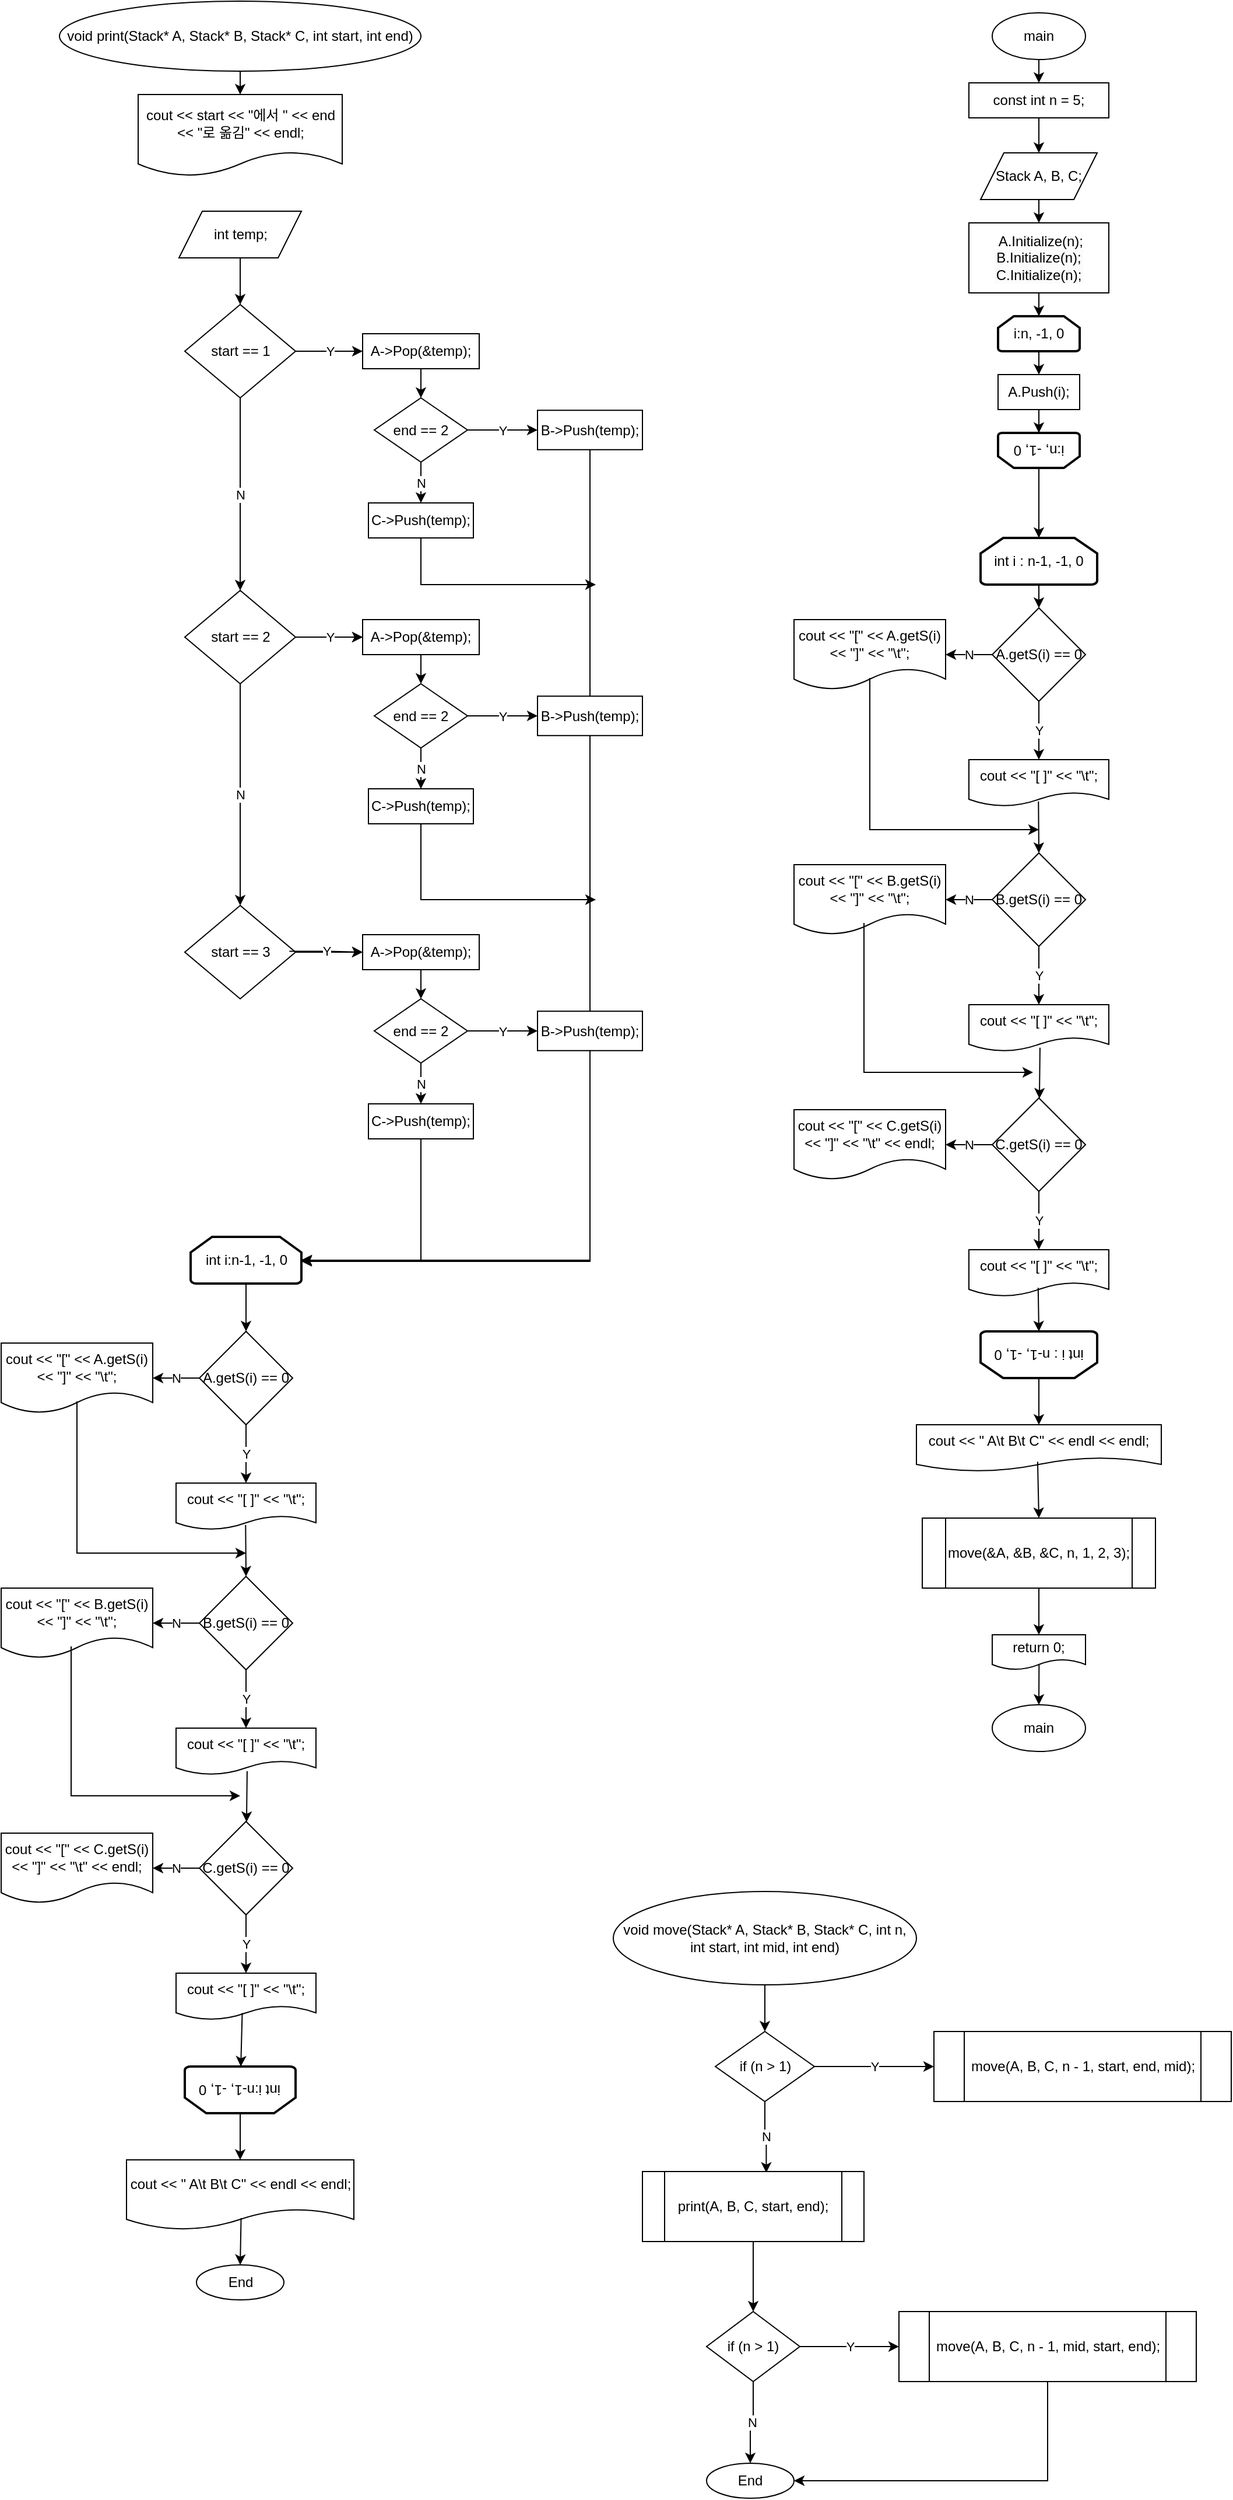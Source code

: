 <mxfile version="21.5.0" type="github">
  <diagram name="페이지-1" id="nCzWSymB5eBvvzLEW38y">
    <mxGraphModel dx="2920" dy="1105" grid="1" gridSize="10" guides="1" tooltips="1" connect="1" arrows="1" fold="1" page="1" pageScale="1" pageWidth="827" pageHeight="1169" math="0" shadow="0">
      <root>
        <mxCell id="0" />
        <mxCell id="1" parent="0" />
        <mxCell id="0nMmA5kHhNa1S86K-glO-36" style="edgeStyle=orthogonalEdgeStyle;rounded=0;orthogonalLoop=1;jettySize=auto;html=1;exitX=0.5;exitY=1;exitDx=0;exitDy=0;entryX=0.5;entryY=0;entryDx=0;entryDy=0;" edge="1" parent="1" source="0nMmA5kHhNa1S86K-glO-1" target="0nMmA5kHhNa1S86K-glO-3">
          <mxGeometry relative="1" as="geometry" />
        </mxCell>
        <mxCell id="0nMmA5kHhNa1S86K-glO-1" value="main" style="ellipse;whiteSpace=wrap;html=1;" vertex="1" parent="1">
          <mxGeometry x="160" y="120" width="80" height="40" as="geometry" />
        </mxCell>
        <mxCell id="0nMmA5kHhNa1S86K-glO-38" style="edgeStyle=orthogonalEdgeStyle;rounded=0;orthogonalLoop=1;jettySize=auto;html=1;exitX=0.5;exitY=1;exitDx=0;exitDy=0;entryX=0.5;entryY=0;entryDx=0;entryDy=0;" edge="1" parent="1" source="0nMmA5kHhNa1S86K-glO-2" target="0nMmA5kHhNa1S86K-glO-7">
          <mxGeometry relative="1" as="geometry" />
        </mxCell>
        <mxCell id="0nMmA5kHhNa1S86K-glO-2" value="Stack A, B, C;" style="shape=parallelogram;perimeter=parallelogramPerimeter;whiteSpace=wrap;html=1;fixedSize=1;" vertex="1" parent="1">
          <mxGeometry x="150" y="240" width="100" height="40" as="geometry" />
        </mxCell>
        <mxCell id="0nMmA5kHhNa1S86K-glO-37" style="edgeStyle=orthogonalEdgeStyle;rounded=0;orthogonalLoop=1;jettySize=auto;html=1;exitX=0.5;exitY=1;exitDx=0;exitDy=0;entryX=0.5;entryY=0;entryDx=0;entryDy=0;" edge="1" parent="1" source="0nMmA5kHhNa1S86K-glO-3" target="0nMmA5kHhNa1S86K-glO-2">
          <mxGeometry relative="1" as="geometry" />
        </mxCell>
        <mxCell id="0nMmA5kHhNa1S86K-glO-3" value="const int n = 5;" style="rounded=0;whiteSpace=wrap;html=1;" vertex="1" parent="1">
          <mxGeometry x="140" y="180" width="120" height="30" as="geometry" />
        </mxCell>
        <mxCell id="0nMmA5kHhNa1S86K-glO-40" style="edgeStyle=orthogonalEdgeStyle;rounded=0;orthogonalLoop=1;jettySize=auto;html=1;exitX=0.5;exitY=1;exitDx=0;exitDy=0;exitPerimeter=0;entryX=0.5;entryY=0;entryDx=0;entryDy=0;" edge="1" parent="1" source="0nMmA5kHhNa1S86K-glO-4" target="0nMmA5kHhNa1S86K-glO-6">
          <mxGeometry relative="1" as="geometry" />
        </mxCell>
        <mxCell id="0nMmA5kHhNa1S86K-glO-4" value="i:n, -1, 0" style="strokeWidth=2;html=1;shape=mxgraph.flowchart.loop_limit;whiteSpace=wrap;" vertex="1" parent="1">
          <mxGeometry x="165" y="380" width="70" height="30" as="geometry" />
        </mxCell>
        <mxCell id="0nMmA5kHhNa1S86K-glO-42" style="edgeStyle=orthogonalEdgeStyle;rounded=0;orthogonalLoop=1;jettySize=auto;html=1;exitX=0.5;exitY=0;exitDx=0;exitDy=0;exitPerimeter=0;entryX=0.5;entryY=0;entryDx=0;entryDy=0;entryPerimeter=0;" edge="1" parent="1" source="0nMmA5kHhNa1S86K-glO-5" target="0nMmA5kHhNa1S86K-glO-8">
          <mxGeometry relative="1" as="geometry" />
        </mxCell>
        <mxCell id="0nMmA5kHhNa1S86K-glO-5" value="i:n, -1, 0" style="strokeWidth=2;html=1;shape=mxgraph.flowchart.loop_limit;whiteSpace=wrap;rotation=-180;" vertex="1" parent="1">
          <mxGeometry x="165" y="480" width="70" height="30" as="geometry" />
        </mxCell>
        <mxCell id="0nMmA5kHhNa1S86K-glO-41" style="edgeStyle=orthogonalEdgeStyle;rounded=0;orthogonalLoop=1;jettySize=auto;html=1;exitX=0.5;exitY=1;exitDx=0;exitDy=0;entryX=0.5;entryY=1;entryDx=0;entryDy=0;entryPerimeter=0;" edge="1" parent="1" source="0nMmA5kHhNa1S86K-glO-6" target="0nMmA5kHhNa1S86K-glO-5">
          <mxGeometry relative="1" as="geometry" />
        </mxCell>
        <mxCell id="0nMmA5kHhNa1S86K-glO-6" value="A.Push(i);" style="rounded=0;whiteSpace=wrap;html=1;" vertex="1" parent="1">
          <mxGeometry x="165" y="430" width="70" height="30" as="geometry" />
        </mxCell>
        <mxCell id="0nMmA5kHhNa1S86K-glO-39" style="edgeStyle=orthogonalEdgeStyle;rounded=0;orthogonalLoop=1;jettySize=auto;html=1;exitX=0.5;exitY=1;exitDx=0;exitDy=0;entryX=0.5;entryY=0;entryDx=0;entryDy=0;entryPerimeter=0;" edge="1" parent="1" source="0nMmA5kHhNa1S86K-glO-7" target="0nMmA5kHhNa1S86K-glO-4">
          <mxGeometry relative="1" as="geometry" />
        </mxCell>
        <mxCell id="0nMmA5kHhNa1S86K-glO-7" value="&amp;nbsp;A.Initialize(n);&lt;br&gt;&lt;div style=&quot;border-color: var(--border-color); color: rgb(0, 0, 0); font-family: Helvetica; font-size: 12px; font-style: normal; font-variant-ligatures: normal; font-variant-caps: normal; font-weight: 400; letter-spacing: normal; orphans: 2; text-align: center; text-indent: 0px; text-transform: none; widows: 2; word-spacing: 0px; -webkit-text-stroke-width: 0px; background-color: rgb(251, 251, 251); text-decoration-thickness: initial; text-decoration-style: initial; text-decoration-color: initial;&quot;&gt;B.Initialize(n);&lt;/div&gt;&lt;div style=&quot;border-color: var(--border-color); color: rgb(0, 0, 0); font-family: Helvetica; font-size: 12px; font-style: normal; font-variant-ligatures: normal; font-variant-caps: normal; font-weight: 400; letter-spacing: normal; orphans: 2; text-align: center; text-indent: 0px; text-transform: none; widows: 2; word-spacing: 0px; -webkit-text-stroke-width: 0px; background-color: rgb(251, 251, 251); text-decoration-thickness: initial; text-decoration-style: initial; text-decoration-color: initial;&quot;&gt;C.Initialize(n);&lt;/div&gt;" style="rounded=0;whiteSpace=wrap;html=1;" vertex="1" parent="1">
          <mxGeometry x="140" y="300" width="120" height="60" as="geometry" />
        </mxCell>
        <mxCell id="0nMmA5kHhNa1S86K-glO-43" style="edgeStyle=orthogonalEdgeStyle;rounded=0;orthogonalLoop=1;jettySize=auto;html=1;exitX=0.5;exitY=1;exitDx=0;exitDy=0;exitPerimeter=0;entryX=0.5;entryY=0;entryDx=0;entryDy=0;" edge="1" parent="1" source="0nMmA5kHhNa1S86K-glO-8" target="0nMmA5kHhNa1S86K-glO-11">
          <mxGeometry relative="1" as="geometry" />
        </mxCell>
        <mxCell id="0nMmA5kHhNa1S86K-glO-8" value="int i : n-1, -1, 0" style="strokeWidth=2;html=1;shape=mxgraph.flowchart.loop_limit;whiteSpace=wrap;" vertex="1" parent="1">
          <mxGeometry x="150" y="570" width="100" height="40" as="geometry" />
        </mxCell>
        <mxCell id="0nMmA5kHhNa1S86K-glO-44" style="edgeStyle=orthogonalEdgeStyle;rounded=0;orthogonalLoop=1;jettySize=auto;html=1;exitX=0.5;exitY=0;exitDx=0;exitDy=0;exitPerimeter=0;entryX=0.5;entryY=0;entryDx=0;entryDy=0;" edge="1" parent="1" source="0nMmA5kHhNa1S86K-glO-9" target="0nMmA5kHhNa1S86K-glO-33">
          <mxGeometry relative="1" as="geometry" />
        </mxCell>
        <mxCell id="0nMmA5kHhNa1S86K-glO-9" value="int i : n-1, -1, 0" style="strokeWidth=2;html=1;shape=mxgraph.flowchart.loop_limit;whiteSpace=wrap;rotation=-180;" vertex="1" parent="1">
          <mxGeometry x="150" y="1250" width="100" height="40" as="geometry" />
        </mxCell>
        <mxCell id="0nMmA5kHhNa1S86K-glO-15" value="N" style="edgeStyle=orthogonalEdgeStyle;rounded=0;orthogonalLoop=1;jettySize=auto;html=1;exitX=0;exitY=0.5;exitDx=0;exitDy=0;entryX=1;entryY=0.5;entryDx=0;entryDy=0;" edge="1" parent="1" source="0nMmA5kHhNa1S86K-glO-11" target="0nMmA5kHhNa1S86K-glO-14">
          <mxGeometry relative="1" as="geometry" />
        </mxCell>
        <mxCell id="0nMmA5kHhNa1S86K-glO-16" value="Y" style="edgeStyle=orthogonalEdgeStyle;rounded=0;orthogonalLoop=1;jettySize=auto;html=1;exitX=0.5;exitY=1;exitDx=0;exitDy=0;entryX=0.5;entryY=0;entryDx=0;entryDy=0;" edge="1" parent="1" source="0nMmA5kHhNa1S86K-glO-11" target="0nMmA5kHhNa1S86K-glO-13">
          <mxGeometry relative="1" as="geometry" />
        </mxCell>
        <mxCell id="0nMmA5kHhNa1S86K-glO-11" value="A.getS(i) == 0" style="rhombus;whiteSpace=wrap;html=1;" vertex="1" parent="1">
          <mxGeometry x="160" y="630" width="80" height="80" as="geometry" />
        </mxCell>
        <mxCell id="0nMmA5kHhNa1S86K-glO-13" value="cout &lt;&lt; &quot;[ ]&quot; &lt;&lt; &quot;\t&quot;;" style="shape=document;whiteSpace=wrap;html=1;boundedLbl=1;" vertex="1" parent="1">
          <mxGeometry x="140" y="760" width="120" height="40" as="geometry" />
        </mxCell>
        <mxCell id="0nMmA5kHhNa1S86K-glO-14" value="cout &lt;&lt; &quot;[&quot; &lt;&lt; A.getS(i) &lt;&lt; &quot;]&quot; &lt;&lt; &quot;\t&quot;;" style="shape=document;whiteSpace=wrap;html=1;boundedLbl=1;" vertex="1" parent="1">
          <mxGeometry x="-10" y="640" width="130" height="60" as="geometry" />
        </mxCell>
        <mxCell id="0nMmA5kHhNa1S86K-glO-17" value="N" style="edgeStyle=orthogonalEdgeStyle;rounded=0;orthogonalLoop=1;jettySize=auto;html=1;exitX=0;exitY=0.5;exitDx=0;exitDy=0;entryX=1;entryY=0.5;entryDx=0;entryDy=0;" edge="1" parent="1" source="0nMmA5kHhNa1S86K-glO-19" target="0nMmA5kHhNa1S86K-glO-21">
          <mxGeometry relative="1" as="geometry" />
        </mxCell>
        <mxCell id="0nMmA5kHhNa1S86K-glO-18" value="Y" style="edgeStyle=orthogonalEdgeStyle;rounded=0;orthogonalLoop=1;jettySize=auto;html=1;exitX=0.5;exitY=1;exitDx=0;exitDy=0;entryX=0.5;entryY=0;entryDx=0;entryDy=0;" edge="1" parent="1" source="0nMmA5kHhNa1S86K-glO-19" target="0nMmA5kHhNa1S86K-glO-20">
          <mxGeometry relative="1" as="geometry" />
        </mxCell>
        <mxCell id="0nMmA5kHhNa1S86K-glO-19" value="B.getS(i) == 0" style="rhombus;whiteSpace=wrap;html=1;" vertex="1" parent="1">
          <mxGeometry x="160" y="840" width="80" height="80" as="geometry" />
        </mxCell>
        <mxCell id="0nMmA5kHhNa1S86K-glO-20" value="cout &lt;&lt; &quot;[ ]&quot; &lt;&lt; &quot;\t&quot;;" style="shape=document;whiteSpace=wrap;html=1;boundedLbl=1;" vertex="1" parent="1">
          <mxGeometry x="140" y="970" width="120" height="40" as="geometry" />
        </mxCell>
        <mxCell id="0nMmA5kHhNa1S86K-glO-21" value="cout &amp;lt;&amp;lt; &quot;[&quot; &amp;lt;&amp;lt; B.getS(i) &amp;lt;&amp;lt; &quot;]&quot; &amp;lt;&amp;lt; &quot;\t&quot;;" style="shape=document;whiteSpace=wrap;html=1;boundedLbl=1;" vertex="1" parent="1">
          <mxGeometry x="-10" y="850" width="130" height="60" as="geometry" />
        </mxCell>
        <mxCell id="0nMmA5kHhNa1S86K-glO-22" value="N" style="edgeStyle=orthogonalEdgeStyle;rounded=0;orthogonalLoop=1;jettySize=auto;html=1;exitX=0;exitY=0.5;exitDx=0;exitDy=0;entryX=1;entryY=0.5;entryDx=0;entryDy=0;" edge="1" parent="1" source="0nMmA5kHhNa1S86K-glO-24" target="0nMmA5kHhNa1S86K-glO-26">
          <mxGeometry relative="1" as="geometry" />
        </mxCell>
        <mxCell id="0nMmA5kHhNa1S86K-glO-23" value="Y" style="edgeStyle=orthogonalEdgeStyle;rounded=0;orthogonalLoop=1;jettySize=auto;html=1;exitX=0.5;exitY=1;exitDx=0;exitDy=0;entryX=0.5;entryY=0;entryDx=0;entryDy=0;" edge="1" parent="1" source="0nMmA5kHhNa1S86K-glO-24" target="0nMmA5kHhNa1S86K-glO-25">
          <mxGeometry relative="1" as="geometry" />
        </mxCell>
        <mxCell id="0nMmA5kHhNa1S86K-glO-24" value="C.getS(i) == 0" style="rhombus;whiteSpace=wrap;html=1;" vertex="1" parent="1">
          <mxGeometry x="160" y="1050" width="80" height="80" as="geometry" />
        </mxCell>
        <mxCell id="0nMmA5kHhNa1S86K-glO-25" value="cout &lt;&lt; &quot;[ ]&quot; &lt;&lt; &quot;\t&quot;;" style="shape=document;whiteSpace=wrap;html=1;boundedLbl=1;" vertex="1" parent="1">
          <mxGeometry x="140" y="1180" width="120" height="40" as="geometry" />
        </mxCell>
        <mxCell id="0nMmA5kHhNa1S86K-glO-26" value="cout &amp;lt;&amp;lt; &quot;[&quot; &amp;lt;&amp;lt; C.getS(i) &amp;lt;&amp;lt; &quot;]&quot; &amp;lt;&amp;lt; &quot;\t&quot; &amp;lt;&amp;lt; endl;" style="shape=document;whiteSpace=wrap;html=1;boundedLbl=1;" vertex="1" parent="1">
          <mxGeometry x="-10" y="1060" width="130" height="60" as="geometry" />
        </mxCell>
        <mxCell id="0nMmA5kHhNa1S86K-glO-27" value="" style="endArrow=classic;html=1;rounded=0;exitX=0.497;exitY=0.896;exitDx=0;exitDy=0;exitPerimeter=0;entryX=0.5;entryY=0;entryDx=0;entryDy=0;" edge="1" parent="1" source="0nMmA5kHhNa1S86K-glO-13" target="0nMmA5kHhNa1S86K-glO-19">
          <mxGeometry width="50" height="50" relative="1" as="geometry">
            <mxPoint x="170" y="950" as="sourcePoint" />
            <mxPoint x="220" y="900" as="targetPoint" />
          </mxGeometry>
        </mxCell>
        <mxCell id="0nMmA5kHhNa1S86K-glO-28" value="" style="endArrow=classic;html=1;rounded=0;" edge="1" parent="1">
          <mxGeometry width="50" height="50" relative="1" as="geometry">
            <mxPoint x="55" y="690" as="sourcePoint" />
            <mxPoint x="200" y="820" as="targetPoint" />
            <Array as="points">
              <mxPoint x="55" y="820" />
            </Array>
          </mxGeometry>
        </mxCell>
        <mxCell id="0nMmA5kHhNa1S86K-glO-29" value="" style="endArrow=classic;html=1;rounded=0;" edge="1" parent="1">
          <mxGeometry width="50" height="50" relative="1" as="geometry">
            <mxPoint x="50" y="900" as="sourcePoint" />
            <mxPoint x="195" y="1028" as="targetPoint" />
            <Array as="points">
              <mxPoint x="50" y="1028" />
            </Array>
          </mxGeometry>
        </mxCell>
        <mxCell id="0nMmA5kHhNa1S86K-glO-31" value="" style="endArrow=classic;html=1;rounded=0;exitX=0.508;exitY=0.922;exitDx=0;exitDy=0;exitPerimeter=0;" edge="1" parent="1" source="0nMmA5kHhNa1S86K-glO-20" target="0nMmA5kHhNa1S86K-glO-24">
          <mxGeometry width="50" height="50" relative="1" as="geometry">
            <mxPoint x="180" y="1050" as="sourcePoint" />
            <mxPoint x="230" y="1000" as="targetPoint" />
          </mxGeometry>
        </mxCell>
        <mxCell id="0nMmA5kHhNa1S86K-glO-32" value="" style="endArrow=classic;html=1;rounded=0;entryX=0.5;entryY=1;entryDx=0;entryDy=0;entryPerimeter=0;exitX=0.495;exitY=0.815;exitDx=0;exitDy=0;exitPerimeter=0;" edge="1" parent="1" source="0nMmA5kHhNa1S86K-glO-25" target="0nMmA5kHhNa1S86K-glO-9">
          <mxGeometry width="50" height="50" relative="1" as="geometry">
            <mxPoint x="180" y="1160" as="sourcePoint" />
            <mxPoint x="230" y="1110" as="targetPoint" />
          </mxGeometry>
        </mxCell>
        <mxCell id="0nMmA5kHhNa1S86K-glO-33" value="cout &lt;&lt; &quot; A\t B\t C&quot; &lt;&lt; endl &lt;&lt; endl;" style="shape=document;whiteSpace=wrap;html=1;boundedLbl=1;" vertex="1" parent="1">
          <mxGeometry x="95" y="1330" width="210" height="40" as="geometry" />
        </mxCell>
        <mxCell id="0nMmA5kHhNa1S86K-glO-47" style="edgeStyle=orthogonalEdgeStyle;rounded=0;orthogonalLoop=1;jettySize=auto;html=1;exitX=0.5;exitY=1;exitDx=0;exitDy=0;entryX=0.5;entryY=0;entryDx=0;entryDy=0;" edge="1" parent="1" source="0nMmA5kHhNa1S86K-glO-34" target="0nMmA5kHhNa1S86K-glO-35">
          <mxGeometry relative="1" as="geometry" />
        </mxCell>
        <mxCell id="0nMmA5kHhNa1S86K-glO-34" value="move(&amp;A, &amp;B, &amp;C, n, 1, 2, 3);" style="shape=process;whiteSpace=wrap;html=1;backgroundOutline=1;" vertex="1" parent="1">
          <mxGeometry x="100" y="1410" width="200" height="60" as="geometry" />
        </mxCell>
        <mxCell id="0nMmA5kHhNa1S86K-glO-35" value="return 0;" style="shape=document;whiteSpace=wrap;html=1;boundedLbl=1;" vertex="1" parent="1">
          <mxGeometry x="160" y="1510" width="80" height="30" as="geometry" />
        </mxCell>
        <mxCell id="0nMmA5kHhNa1S86K-glO-45" value="" style="endArrow=classic;html=1;rounded=0;exitX=0.495;exitY=0.792;exitDx=0;exitDy=0;exitPerimeter=0;entryX=0.5;entryY=0;entryDx=0;entryDy=0;" edge="1" parent="1" source="0nMmA5kHhNa1S86K-glO-33" target="0nMmA5kHhNa1S86K-glO-34">
          <mxGeometry width="50" height="50" relative="1" as="geometry">
            <mxPoint x="180" y="1500" as="sourcePoint" />
            <mxPoint x="230" y="1450" as="targetPoint" />
          </mxGeometry>
        </mxCell>
        <mxCell id="0nMmA5kHhNa1S86K-glO-49" value="main" style="ellipse;whiteSpace=wrap;html=1;" vertex="1" parent="1">
          <mxGeometry x="160" y="1570" width="80" height="40" as="geometry" />
        </mxCell>
        <mxCell id="0nMmA5kHhNa1S86K-glO-50" value="" style="endArrow=classic;html=1;rounded=0;exitX=0.502;exitY=0.868;exitDx=0;exitDy=0;exitPerimeter=0;entryX=0.5;entryY=0;entryDx=0;entryDy=0;" edge="1" parent="1" source="0nMmA5kHhNa1S86K-glO-35" target="0nMmA5kHhNa1S86K-glO-49">
          <mxGeometry width="50" height="50" relative="1" as="geometry">
            <mxPoint x="180" y="1610" as="sourcePoint" />
            <mxPoint x="230" y="1560" as="targetPoint" />
          </mxGeometry>
        </mxCell>
        <mxCell id="0nMmA5kHhNa1S86K-glO-90" style="edgeStyle=orthogonalEdgeStyle;rounded=0;orthogonalLoop=1;jettySize=auto;html=1;exitX=0.5;exitY=1;exitDx=0;exitDy=0;entryX=0.5;entryY=0;entryDx=0;entryDy=0;" edge="1" parent="1" source="0nMmA5kHhNa1S86K-glO-51" target="0nMmA5kHhNa1S86K-glO-52">
          <mxGeometry relative="1" as="geometry" />
        </mxCell>
        <mxCell id="0nMmA5kHhNa1S86K-glO-51" value="void print(Stack* A, Stack* B, Stack* C, int start, int end)" style="ellipse;whiteSpace=wrap;html=1;" vertex="1" parent="1">
          <mxGeometry x="-640" y="110" width="310" height="60" as="geometry" />
        </mxCell>
        <mxCell id="0nMmA5kHhNa1S86K-glO-52" value="cout &lt;&lt; start &lt;&lt; &quot;에서 &quot; &lt;&lt; end &lt;&lt; &quot;로 옮김&quot; &lt;&lt; endl;" style="shape=document;whiteSpace=wrap;html=1;boundedLbl=1;" vertex="1" parent="1">
          <mxGeometry x="-572.5" y="190" width="175" height="70" as="geometry" />
        </mxCell>
        <mxCell id="0nMmA5kHhNa1S86K-glO-89" style="edgeStyle=orthogonalEdgeStyle;rounded=0;orthogonalLoop=1;jettySize=auto;html=1;exitX=0.5;exitY=1;exitDx=0;exitDy=0;entryX=0.5;entryY=0;entryDx=0;entryDy=0;" edge="1" parent="1" source="0nMmA5kHhNa1S86K-glO-53" target="0nMmA5kHhNa1S86K-glO-54">
          <mxGeometry relative="1" as="geometry" />
        </mxCell>
        <mxCell id="0nMmA5kHhNa1S86K-glO-53" value="int temp;" style="shape=parallelogram;perimeter=parallelogramPerimeter;whiteSpace=wrap;html=1;fixedSize=1;" vertex="1" parent="1">
          <mxGeometry x="-537.5" y="290" width="105" height="40" as="geometry" />
        </mxCell>
        <mxCell id="0nMmA5kHhNa1S86K-glO-56" value="Y" style="edgeStyle=orthogonalEdgeStyle;rounded=0;orthogonalLoop=1;jettySize=auto;html=1;exitX=1;exitY=0.5;exitDx=0;exitDy=0;entryX=0;entryY=0.5;entryDx=0;entryDy=0;" edge="1" parent="1" source="0nMmA5kHhNa1S86K-glO-54" target="0nMmA5kHhNa1S86K-glO-63">
          <mxGeometry relative="1" as="geometry">
            <mxPoint x="-390" y="410" as="targetPoint" />
          </mxGeometry>
        </mxCell>
        <mxCell id="0nMmA5kHhNa1S86K-glO-88" value="N" style="edgeStyle=orthogonalEdgeStyle;rounded=0;orthogonalLoop=1;jettySize=auto;html=1;exitX=0.5;exitY=1;exitDx=0;exitDy=0;entryX=0.5;entryY=0;entryDx=0;entryDy=0;" edge="1" parent="1" source="0nMmA5kHhNa1S86K-glO-54" target="0nMmA5kHhNa1S86K-glO-57">
          <mxGeometry relative="1" as="geometry" />
        </mxCell>
        <mxCell id="0nMmA5kHhNa1S86K-glO-54" value="start == 1" style="rhombus;whiteSpace=wrap;html=1;" vertex="1" parent="1">
          <mxGeometry x="-532.5" y="370" width="95" height="80" as="geometry" />
        </mxCell>
        <mxCell id="0nMmA5kHhNa1S86K-glO-61" value="N" style="edgeStyle=orthogonalEdgeStyle;rounded=0;orthogonalLoop=1;jettySize=auto;html=1;exitX=0.5;exitY=1;exitDx=0;exitDy=0;entryX=0.5;entryY=0;entryDx=0;entryDy=0;" edge="1" parent="1" source="0nMmA5kHhNa1S86K-glO-57" target="0nMmA5kHhNa1S86K-glO-59">
          <mxGeometry relative="1" as="geometry" />
        </mxCell>
        <mxCell id="0nMmA5kHhNa1S86K-glO-87" value="" style="edgeStyle=orthogonalEdgeStyle;rounded=0;orthogonalLoop=1;jettySize=auto;html=1;" edge="1" parent="1" source="0nMmA5kHhNa1S86K-glO-57" target="0nMmA5kHhNa1S86K-glO-72">
          <mxGeometry relative="1" as="geometry" />
        </mxCell>
        <mxCell id="0nMmA5kHhNa1S86K-glO-57" value="start == 2" style="rhombus;whiteSpace=wrap;html=1;" vertex="1" parent="1">
          <mxGeometry x="-532.5" y="615" width="95" height="80" as="geometry" />
        </mxCell>
        <mxCell id="0nMmA5kHhNa1S86K-glO-86" value="" style="edgeStyle=orthogonalEdgeStyle;rounded=0;orthogonalLoop=1;jettySize=auto;html=1;" edge="1" parent="1" source="0nMmA5kHhNa1S86K-glO-59" target="0nMmA5kHhNa1S86K-glO-80">
          <mxGeometry relative="1" as="geometry" />
        </mxCell>
        <mxCell id="0nMmA5kHhNa1S86K-glO-59" value="start == 3" style="rhombus;whiteSpace=wrap;html=1;" vertex="1" parent="1">
          <mxGeometry x="-532.5" y="885" width="95" height="80" as="geometry" />
        </mxCell>
        <mxCell id="0nMmA5kHhNa1S86K-glO-67" style="edgeStyle=orthogonalEdgeStyle;rounded=0;orthogonalLoop=1;jettySize=auto;html=1;exitX=0.5;exitY=1;exitDx=0;exitDy=0;entryX=0.5;entryY=0;entryDx=0;entryDy=0;" edge="1" parent="1" source="0nMmA5kHhNa1S86K-glO-63" target="0nMmA5kHhNa1S86K-glO-64">
          <mxGeometry relative="1" as="geometry" />
        </mxCell>
        <mxCell id="0nMmA5kHhNa1S86K-glO-63" value="A-&gt;Pop(&amp;temp);" style="rounded=0;whiteSpace=wrap;html=1;" vertex="1" parent="1">
          <mxGeometry x="-380" y="395" width="100" height="30" as="geometry" />
        </mxCell>
        <mxCell id="0nMmA5kHhNa1S86K-glO-66" value="Y" style="edgeStyle=orthogonalEdgeStyle;rounded=0;orthogonalLoop=1;jettySize=auto;html=1;exitX=1;exitY=0.5;exitDx=0;exitDy=0;entryX=0;entryY=0.5;entryDx=0;entryDy=0;" edge="1" parent="1" source="0nMmA5kHhNa1S86K-glO-64" target="0nMmA5kHhNa1S86K-glO-65">
          <mxGeometry relative="1" as="geometry" />
        </mxCell>
        <mxCell id="0nMmA5kHhNa1S86K-glO-69" value="N" style="edgeStyle=orthogonalEdgeStyle;rounded=0;orthogonalLoop=1;jettySize=auto;html=1;exitX=0.5;exitY=1;exitDx=0;exitDy=0;entryX=0.5;entryY=0;entryDx=0;entryDy=0;" edge="1" parent="1" source="0nMmA5kHhNa1S86K-glO-64" target="0nMmA5kHhNa1S86K-glO-68">
          <mxGeometry relative="1" as="geometry" />
        </mxCell>
        <mxCell id="0nMmA5kHhNa1S86K-glO-64" value="end == 2" style="rhombus;whiteSpace=wrap;html=1;" vertex="1" parent="1">
          <mxGeometry x="-370" y="450" width="80" height="55" as="geometry" />
        </mxCell>
        <mxCell id="0nMmA5kHhNa1S86K-glO-97" style="edgeStyle=orthogonalEdgeStyle;rounded=0;orthogonalLoop=1;jettySize=auto;html=1;exitX=0.5;exitY=1;exitDx=0;exitDy=0;entryX=1;entryY=0.5;entryDx=0;entryDy=0;entryPerimeter=0;" edge="1" parent="1" source="0nMmA5kHhNa1S86K-glO-65" target="0nMmA5kHhNa1S86K-glO-92">
          <mxGeometry relative="1" as="geometry" />
        </mxCell>
        <mxCell id="0nMmA5kHhNa1S86K-glO-65" value="B-&gt;Push(temp);" style="rounded=0;whiteSpace=wrap;html=1;" vertex="1" parent="1">
          <mxGeometry x="-230" y="460.63" width="90" height="33.75" as="geometry" />
        </mxCell>
        <mxCell id="0nMmA5kHhNa1S86K-glO-98" style="edgeStyle=orthogonalEdgeStyle;rounded=0;orthogonalLoop=1;jettySize=auto;html=1;exitX=0.5;exitY=1;exitDx=0;exitDy=0;" edge="1" parent="1" source="0nMmA5kHhNa1S86K-glO-68">
          <mxGeometry relative="1" as="geometry">
            <mxPoint x="-180" y="610" as="targetPoint" />
            <Array as="points">
              <mxPoint x="-330" y="610" />
            </Array>
          </mxGeometry>
        </mxCell>
        <mxCell id="0nMmA5kHhNa1S86K-glO-68" value="C-&gt;Push(temp);" style="rounded=0;whiteSpace=wrap;html=1;" vertex="1" parent="1">
          <mxGeometry x="-375" y="540" width="90" height="30" as="geometry" />
        </mxCell>
        <mxCell id="0nMmA5kHhNa1S86K-glO-70" value="Y" style="edgeStyle=orthogonalEdgeStyle;rounded=0;orthogonalLoop=1;jettySize=auto;html=1;entryX=0;entryY=0.5;entryDx=0;entryDy=0;" edge="1" parent="1" target="0nMmA5kHhNa1S86K-glO-72" source="0nMmA5kHhNa1S86K-glO-57">
          <mxGeometry relative="1" as="geometry">
            <mxPoint x="-438" y="655" as="sourcePoint" />
            <mxPoint x="-390" y="655" as="targetPoint" />
          </mxGeometry>
        </mxCell>
        <mxCell id="0nMmA5kHhNa1S86K-glO-71" style="edgeStyle=orthogonalEdgeStyle;rounded=0;orthogonalLoop=1;jettySize=auto;html=1;exitX=0.5;exitY=1;exitDx=0;exitDy=0;entryX=0.5;entryY=0;entryDx=0;entryDy=0;" edge="1" parent="1" source="0nMmA5kHhNa1S86K-glO-72" target="0nMmA5kHhNa1S86K-glO-75">
          <mxGeometry relative="1" as="geometry" />
        </mxCell>
        <mxCell id="0nMmA5kHhNa1S86K-glO-72" value="A-&gt;Pop(&amp;temp);" style="rounded=0;whiteSpace=wrap;html=1;" vertex="1" parent="1">
          <mxGeometry x="-380" y="640" width="100" height="30" as="geometry" />
        </mxCell>
        <mxCell id="0nMmA5kHhNa1S86K-glO-73" value="Y" style="edgeStyle=orthogonalEdgeStyle;rounded=0;orthogonalLoop=1;jettySize=auto;html=1;exitX=1;exitY=0.5;exitDx=0;exitDy=0;entryX=0;entryY=0.5;entryDx=0;entryDy=0;" edge="1" parent="1" source="0nMmA5kHhNa1S86K-glO-75" target="0nMmA5kHhNa1S86K-glO-76">
          <mxGeometry relative="1" as="geometry" />
        </mxCell>
        <mxCell id="0nMmA5kHhNa1S86K-glO-74" value="N" style="edgeStyle=orthogonalEdgeStyle;rounded=0;orthogonalLoop=1;jettySize=auto;html=1;exitX=0.5;exitY=1;exitDx=0;exitDy=0;entryX=0.5;entryY=0;entryDx=0;entryDy=0;" edge="1" parent="1" source="0nMmA5kHhNa1S86K-glO-75" target="0nMmA5kHhNa1S86K-glO-77">
          <mxGeometry relative="1" as="geometry" />
        </mxCell>
        <mxCell id="0nMmA5kHhNa1S86K-glO-75" value="end == 2" style="rhombus;whiteSpace=wrap;html=1;" vertex="1" parent="1">
          <mxGeometry x="-370" y="695" width="80" height="55" as="geometry" />
        </mxCell>
        <mxCell id="0nMmA5kHhNa1S86K-glO-95" style="edgeStyle=orthogonalEdgeStyle;rounded=0;orthogonalLoop=1;jettySize=auto;html=1;exitX=0.5;exitY=1;exitDx=0;exitDy=0;entryX=1;entryY=0.5;entryDx=0;entryDy=0;entryPerimeter=0;" edge="1" parent="1" source="0nMmA5kHhNa1S86K-glO-76" target="0nMmA5kHhNa1S86K-glO-92">
          <mxGeometry relative="1" as="geometry" />
        </mxCell>
        <mxCell id="0nMmA5kHhNa1S86K-glO-76" value="B-&gt;Push(temp);" style="rounded=0;whiteSpace=wrap;html=1;" vertex="1" parent="1">
          <mxGeometry x="-230" y="705.63" width="90" height="33.75" as="geometry" />
        </mxCell>
        <mxCell id="0nMmA5kHhNa1S86K-glO-96" style="edgeStyle=orthogonalEdgeStyle;rounded=0;orthogonalLoop=1;jettySize=auto;html=1;exitX=0.5;exitY=1;exitDx=0;exitDy=0;" edge="1" parent="1" source="0nMmA5kHhNa1S86K-glO-77">
          <mxGeometry relative="1" as="geometry">
            <mxPoint x="-180" y="880" as="targetPoint" />
            <Array as="points">
              <mxPoint x="-330" y="880" />
            </Array>
          </mxGeometry>
        </mxCell>
        <mxCell id="0nMmA5kHhNa1S86K-glO-77" value="C-&gt;Push(temp);" style="rounded=0;whiteSpace=wrap;html=1;" vertex="1" parent="1">
          <mxGeometry x="-375" y="785" width="90" height="30" as="geometry" />
        </mxCell>
        <mxCell id="0nMmA5kHhNa1S86K-glO-78" value="Y" style="edgeStyle=orthogonalEdgeStyle;rounded=0;orthogonalLoop=1;jettySize=auto;html=1;entryX=0;entryY=0.5;entryDx=0;entryDy=0;exitX=0.944;exitY=0.49;exitDx=0;exitDy=0;exitPerimeter=0;" edge="1" parent="1" target="0nMmA5kHhNa1S86K-glO-80" source="0nMmA5kHhNa1S86K-glO-59">
          <mxGeometry relative="1" as="geometry">
            <mxPoint x="-450" y="925" as="sourcePoint" />
            <mxPoint x="-390" y="925" as="targetPoint" />
          </mxGeometry>
        </mxCell>
        <mxCell id="0nMmA5kHhNa1S86K-glO-79" style="edgeStyle=orthogonalEdgeStyle;rounded=0;orthogonalLoop=1;jettySize=auto;html=1;exitX=0.5;exitY=1;exitDx=0;exitDy=0;entryX=0.5;entryY=0;entryDx=0;entryDy=0;" edge="1" parent="1" source="0nMmA5kHhNa1S86K-glO-80" target="0nMmA5kHhNa1S86K-glO-83">
          <mxGeometry relative="1" as="geometry" />
        </mxCell>
        <mxCell id="0nMmA5kHhNa1S86K-glO-80" value="A-&gt;Pop(&amp;temp);" style="rounded=0;whiteSpace=wrap;html=1;" vertex="1" parent="1">
          <mxGeometry x="-380" y="910" width="100" height="30" as="geometry" />
        </mxCell>
        <mxCell id="0nMmA5kHhNa1S86K-glO-81" value="Y" style="edgeStyle=orthogonalEdgeStyle;rounded=0;orthogonalLoop=1;jettySize=auto;html=1;exitX=1;exitY=0.5;exitDx=0;exitDy=0;entryX=0;entryY=0.5;entryDx=0;entryDy=0;" edge="1" parent="1" source="0nMmA5kHhNa1S86K-glO-83" target="0nMmA5kHhNa1S86K-glO-84">
          <mxGeometry relative="1" as="geometry" />
        </mxCell>
        <mxCell id="0nMmA5kHhNa1S86K-glO-82" value="N" style="edgeStyle=orthogonalEdgeStyle;rounded=0;orthogonalLoop=1;jettySize=auto;html=1;exitX=0.5;exitY=1;exitDx=0;exitDy=0;entryX=0.5;entryY=0;entryDx=0;entryDy=0;" edge="1" parent="1" source="0nMmA5kHhNa1S86K-glO-83" target="0nMmA5kHhNa1S86K-glO-85">
          <mxGeometry relative="1" as="geometry" />
        </mxCell>
        <mxCell id="0nMmA5kHhNa1S86K-glO-83" value="end == 2" style="rhombus;whiteSpace=wrap;html=1;" vertex="1" parent="1">
          <mxGeometry x="-370" y="965" width="80" height="55" as="geometry" />
        </mxCell>
        <mxCell id="0nMmA5kHhNa1S86K-glO-94" style="edgeStyle=orthogonalEdgeStyle;rounded=0;orthogonalLoop=1;jettySize=auto;html=1;exitX=0.5;exitY=1;exitDx=0;exitDy=0;" edge="1" parent="1" source="0nMmA5kHhNa1S86K-glO-84" target="0nMmA5kHhNa1S86K-glO-92">
          <mxGeometry relative="1" as="geometry">
            <mxPoint x="-450" y="1200" as="targetPoint" />
            <Array as="points">
              <mxPoint x="-185" y="1190" />
            </Array>
          </mxGeometry>
        </mxCell>
        <mxCell id="0nMmA5kHhNa1S86K-glO-84" value="B-&gt;Push(temp);" style="rounded=0;whiteSpace=wrap;html=1;" vertex="1" parent="1">
          <mxGeometry x="-230" y="975.63" width="90" height="33.75" as="geometry" />
        </mxCell>
        <mxCell id="0nMmA5kHhNa1S86K-glO-93" style="edgeStyle=orthogonalEdgeStyle;rounded=0;orthogonalLoop=1;jettySize=auto;html=1;exitX=0.5;exitY=1;exitDx=0;exitDy=0;entryX=1;entryY=0.5;entryDx=0;entryDy=0;entryPerimeter=0;" edge="1" parent="1" source="0nMmA5kHhNa1S86K-glO-85" target="0nMmA5kHhNa1S86K-glO-92">
          <mxGeometry relative="1" as="geometry" />
        </mxCell>
        <mxCell id="0nMmA5kHhNa1S86K-glO-85" value="C-&gt;Push(temp);" style="rounded=0;whiteSpace=wrap;html=1;" vertex="1" parent="1">
          <mxGeometry x="-375" y="1055" width="90" height="30" as="geometry" />
        </mxCell>
        <mxCell id="0nMmA5kHhNa1S86K-glO-119" style="edgeStyle=orthogonalEdgeStyle;rounded=0;orthogonalLoop=1;jettySize=auto;html=1;exitX=0.5;exitY=1;exitDx=0;exitDy=0;exitPerimeter=0;entryX=0.5;entryY=0;entryDx=0;entryDy=0;" edge="1" parent="1" source="0nMmA5kHhNa1S86K-glO-92" target="0nMmA5kHhNa1S86K-glO-102">
          <mxGeometry relative="1" as="geometry" />
        </mxCell>
        <mxCell id="0nMmA5kHhNa1S86K-glO-92" value="int i:n-1, -1, 0" style="strokeWidth=2;html=1;shape=mxgraph.flowchart.loop_limit;whiteSpace=wrap;" vertex="1" parent="1">
          <mxGeometry x="-527.5" y="1169" width="95" height="40" as="geometry" />
        </mxCell>
        <mxCell id="0nMmA5kHhNa1S86K-glO-122" style="edgeStyle=orthogonalEdgeStyle;rounded=0;orthogonalLoop=1;jettySize=auto;html=1;exitX=0.5;exitY=0;exitDx=0;exitDy=0;exitPerimeter=0;entryX=0.5;entryY=0;entryDx=0;entryDy=0;" edge="1" parent="1" source="0nMmA5kHhNa1S86K-glO-99" target="0nMmA5kHhNa1S86K-glO-121">
          <mxGeometry relative="1" as="geometry" />
        </mxCell>
        <mxCell id="0nMmA5kHhNa1S86K-glO-99" value="int i:n-1, -1, 0" style="strokeWidth=2;html=1;shape=mxgraph.flowchart.loop_limit;whiteSpace=wrap;rotation=-180;" vertex="1" parent="1">
          <mxGeometry x="-532.5" y="1880" width="95" height="40" as="geometry" />
        </mxCell>
        <mxCell id="0nMmA5kHhNa1S86K-glO-100" value="N" style="edgeStyle=orthogonalEdgeStyle;rounded=0;orthogonalLoop=1;jettySize=auto;html=1;exitX=0;exitY=0.5;exitDx=0;exitDy=0;entryX=1;entryY=0.5;entryDx=0;entryDy=0;" edge="1" parent="1" source="0nMmA5kHhNa1S86K-glO-102" target="0nMmA5kHhNa1S86K-glO-104">
          <mxGeometry relative="1" as="geometry" />
        </mxCell>
        <mxCell id="0nMmA5kHhNa1S86K-glO-101" value="Y" style="edgeStyle=orthogonalEdgeStyle;rounded=0;orthogonalLoop=1;jettySize=auto;html=1;exitX=0.5;exitY=1;exitDx=0;exitDy=0;entryX=0.5;entryY=0;entryDx=0;entryDy=0;" edge="1" parent="1" source="0nMmA5kHhNa1S86K-glO-102" target="0nMmA5kHhNa1S86K-glO-103">
          <mxGeometry relative="1" as="geometry" />
        </mxCell>
        <mxCell id="0nMmA5kHhNa1S86K-glO-102" value="A.getS(i) == 0" style="rhombus;whiteSpace=wrap;html=1;" vertex="1" parent="1">
          <mxGeometry x="-520" y="1250" width="80" height="80" as="geometry" />
        </mxCell>
        <mxCell id="0nMmA5kHhNa1S86K-glO-103" value="cout &lt;&lt; &quot;[ ]&quot; &lt;&lt; &quot;\t&quot;;" style="shape=document;whiteSpace=wrap;html=1;boundedLbl=1;" vertex="1" parent="1">
          <mxGeometry x="-540" y="1380" width="120" height="40" as="geometry" />
        </mxCell>
        <mxCell id="0nMmA5kHhNa1S86K-glO-104" value="cout &lt;&lt; &quot;[&quot; &lt;&lt; A.getS(i) &lt;&lt; &quot;]&quot; &lt;&lt; &quot;\t&quot;;" style="shape=document;whiteSpace=wrap;html=1;boundedLbl=1;" vertex="1" parent="1">
          <mxGeometry x="-690" y="1260" width="130" height="60" as="geometry" />
        </mxCell>
        <mxCell id="0nMmA5kHhNa1S86K-glO-105" value="N" style="edgeStyle=orthogonalEdgeStyle;rounded=0;orthogonalLoop=1;jettySize=auto;html=1;exitX=0;exitY=0.5;exitDx=0;exitDy=0;entryX=1;entryY=0.5;entryDx=0;entryDy=0;" edge="1" parent="1" source="0nMmA5kHhNa1S86K-glO-107" target="0nMmA5kHhNa1S86K-glO-109">
          <mxGeometry relative="1" as="geometry" />
        </mxCell>
        <mxCell id="0nMmA5kHhNa1S86K-glO-106" value="Y" style="edgeStyle=orthogonalEdgeStyle;rounded=0;orthogonalLoop=1;jettySize=auto;html=1;exitX=0.5;exitY=1;exitDx=0;exitDy=0;entryX=0.5;entryY=0;entryDx=0;entryDy=0;" edge="1" parent="1" source="0nMmA5kHhNa1S86K-glO-107" target="0nMmA5kHhNa1S86K-glO-108">
          <mxGeometry relative="1" as="geometry" />
        </mxCell>
        <mxCell id="0nMmA5kHhNa1S86K-glO-107" value="B.getS(i) == 0" style="rhombus;whiteSpace=wrap;html=1;" vertex="1" parent="1">
          <mxGeometry x="-520" y="1460" width="80" height="80" as="geometry" />
        </mxCell>
        <mxCell id="0nMmA5kHhNa1S86K-glO-108" value="cout &lt;&lt; &quot;[ ]&quot; &lt;&lt; &quot;\t&quot;;" style="shape=document;whiteSpace=wrap;html=1;boundedLbl=1;" vertex="1" parent="1">
          <mxGeometry x="-540" y="1590" width="120" height="40" as="geometry" />
        </mxCell>
        <mxCell id="0nMmA5kHhNa1S86K-glO-109" value="cout &amp;lt;&amp;lt; &quot;[&quot; &amp;lt;&amp;lt; B.getS(i) &amp;lt;&amp;lt; &quot;]&quot; &amp;lt;&amp;lt; &quot;\t&quot;;" style="shape=document;whiteSpace=wrap;html=1;boundedLbl=1;" vertex="1" parent="1">
          <mxGeometry x="-690" y="1470" width="130" height="60" as="geometry" />
        </mxCell>
        <mxCell id="0nMmA5kHhNa1S86K-glO-110" value="N" style="edgeStyle=orthogonalEdgeStyle;rounded=0;orthogonalLoop=1;jettySize=auto;html=1;exitX=0;exitY=0.5;exitDx=0;exitDy=0;entryX=1;entryY=0.5;entryDx=0;entryDy=0;" edge="1" parent="1" source="0nMmA5kHhNa1S86K-glO-112" target="0nMmA5kHhNa1S86K-glO-114">
          <mxGeometry relative="1" as="geometry" />
        </mxCell>
        <mxCell id="0nMmA5kHhNa1S86K-glO-111" value="Y" style="edgeStyle=orthogonalEdgeStyle;rounded=0;orthogonalLoop=1;jettySize=auto;html=1;exitX=0.5;exitY=1;exitDx=0;exitDy=0;entryX=0.5;entryY=0;entryDx=0;entryDy=0;" edge="1" parent="1" source="0nMmA5kHhNa1S86K-glO-112" target="0nMmA5kHhNa1S86K-glO-113">
          <mxGeometry relative="1" as="geometry" />
        </mxCell>
        <mxCell id="0nMmA5kHhNa1S86K-glO-112" value="C.getS(i) == 0" style="rhombus;whiteSpace=wrap;html=1;" vertex="1" parent="1">
          <mxGeometry x="-520" y="1670" width="80" height="80" as="geometry" />
        </mxCell>
        <mxCell id="0nMmA5kHhNa1S86K-glO-113" value="cout &lt;&lt; &quot;[ ]&quot; &lt;&lt; &quot;\t&quot;;" style="shape=document;whiteSpace=wrap;html=1;boundedLbl=1;" vertex="1" parent="1">
          <mxGeometry x="-540" y="1800" width="120" height="40" as="geometry" />
        </mxCell>
        <mxCell id="0nMmA5kHhNa1S86K-glO-114" value="cout &amp;lt;&amp;lt; &quot;[&quot; &amp;lt;&amp;lt; C.getS(i) &amp;lt;&amp;lt; &quot;]&quot; &amp;lt;&amp;lt; &quot;\t&quot; &amp;lt;&amp;lt; endl;" style="shape=document;whiteSpace=wrap;html=1;boundedLbl=1;" vertex="1" parent="1">
          <mxGeometry x="-690" y="1680" width="130" height="60" as="geometry" />
        </mxCell>
        <mxCell id="0nMmA5kHhNa1S86K-glO-115" value="" style="endArrow=classic;html=1;rounded=0;exitX=0.497;exitY=0.896;exitDx=0;exitDy=0;exitPerimeter=0;entryX=0.5;entryY=0;entryDx=0;entryDy=0;" edge="1" parent="1" source="0nMmA5kHhNa1S86K-glO-103" target="0nMmA5kHhNa1S86K-glO-107">
          <mxGeometry width="50" height="50" relative="1" as="geometry">
            <mxPoint x="-510" y="1570" as="sourcePoint" />
            <mxPoint x="-460" y="1520" as="targetPoint" />
          </mxGeometry>
        </mxCell>
        <mxCell id="0nMmA5kHhNa1S86K-glO-116" value="" style="endArrow=classic;html=1;rounded=0;" edge="1" parent="1">
          <mxGeometry width="50" height="50" relative="1" as="geometry">
            <mxPoint x="-625" y="1310" as="sourcePoint" />
            <mxPoint x="-480" y="1440" as="targetPoint" />
            <Array as="points">
              <mxPoint x="-625" y="1440" />
            </Array>
          </mxGeometry>
        </mxCell>
        <mxCell id="0nMmA5kHhNa1S86K-glO-117" value="" style="endArrow=classic;html=1;rounded=0;" edge="1" parent="1">
          <mxGeometry width="50" height="50" relative="1" as="geometry">
            <mxPoint x="-630" y="1520" as="sourcePoint" />
            <mxPoint x="-485" y="1648" as="targetPoint" />
            <Array as="points">
              <mxPoint x="-630" y="1648" />
            </Array>
          </mxGeometry>
        </mxCell>
        <mxCell id="0nMmA5kHhNa1S86K-glO-118" value="" style="endArrow=classic;html=1;rounded=0;exitX=0.508;exitY=0.922;exitDx=0;exitDy=0;exitPerimeter=0;" edge="1" parent="1" source="0nMmA5kHhNa1S86K-glO-108" target="0nMmA5kHhNa1S86K-glO-112">
          <mxGeometry width="50" height="50" relative="1" as="geometry">
            <mxPoint x="-500" y="1670" as="sourcePoint" />
            <mxPoint x="-450" y="1620" as="targetPoint" />
          </mxGeometry>
        </mxCell>
        <mxCell id="0nMmA5kHhNa1S86K-glO-120" value="" style="endArrow=classic;html=1;rounded=0;exitX=0.473;exitY=0.854;exitDx=0;exitDy=0;exitPerimeter=0;" edge="1" parent="1" source="0nMmA5kHhNa1S86K-glO-113" target="0nMmA5kHhNa1S86K-glO-99">
          <mxGeometry width="50" height="50" relative="1" as="geometry">
            <mxPoint x="-430" y="1800" as="sourcePoint" />
            <mxPoint x="-380" y="1750" as="targetPoint" />
          </mxGeometry>
        </mxCell>
        <mxCell id="0nMmA5kHhNa1S86K-glO-121" value="cout &lt;&lt; &quot; A\t B\t C&quot; &lt;&lt; endl &lt;&lt; endl;" style="shape=document;whiteSpace=wrap;html=1;boundedLbl=1;" vertex="1" parent="1">
          <mxGeometry x="-582.5" y="1960" width="195" height="60" as="geometry" />
        </mxCell>
        <mxCell id="0nMmA5kHhNa1S86K-glO-123" value="End" style="ellipse;whiteSpace=wrap;html=1;" vertex="1" parent="1">
          <mxGeometry x="-522.5" y="2050" width="75" height="30" as="geometry" />
        </mxCell>
        <mxCell id="0nMmA5kHhNa1S86K-glO-124" value="" style="endArrow=classic;html=1;rounded=0;exitX=0.504;exitY=0.832;exitDx=0;exitDy=0;exitPerimeter=0;entryX=0.5;entryY=0;entryDx=0;entryDy=0;" edge="1" parent="1" source="0nMmA5kHhNa1S86K-glO-121" target="0nMmA5kHhNa1S86K-glO-123">
          <mxGeometry width="50" height="50" relative="1" as="geometry">
            <mxPoint x="-450" y="1990" as="sourcePoint" />
            <mxPoint x="-400" y="1940" as="targetPoint" />
          </mxGeometry>
        </mxCell>
        <mxCell id="0nMmA5kHhNa1S86K-glO-128" style="edgeStyle=orthogonalEdgeStyle;rounded=0;orthogonalLoop=1;jettySize=auto;html=1;exitX=0.5;exitY=1;exitDx=0;exitDy=0;entryX=0.5;entryY=0;entryDx=0;entryDy=0;" edge="1" parent="1" source="0nMmA5kHhNa1S86K-glO-125" target="0nMmA5kHhNa1S86K-glO-126">
          <mxGeometry relative="1" as="geometry" />
        </mxCell>
        <mxCell id="0nMmA5kHhNa1S86K-glO-125" value="void move(Stack* A, Stack* B, Stack* C, int n, int start, int mid, int end)" style="ellipse;whiteSpace=wrap;html=1;" vertex="1" parent="1">
          <mxGeometry x="-165" y="1730" width="260" height="80" as="geometry" />
        </mxCell>
        <mxCell id="0nMmA5kHhNa1S86K-glO-144" value="Y" style="edgeStyle=orthogonalEdgeStyle;rounded=0;orthogonalLoop=1;jettySize=auto;html=1;exitX=1;exitY=0.5;exitDx=0;exitDy=0;entryX=0;entryY=0.5;entryDx=0;entryDy=0;" edge="1" parent="1" source="0nMmA5kHhNa1S86K-glO-126" target="0nMmA5kHhNa1S86K-glO-127">
          <mxGeometry relative="1" as="geometry" />
        </mxCell>
        <mxCell id="0nMmA5kHhNa1S86K-glO-145" value="N" style="edgeStyle=orthogonalEdgeStyle;rounded=0;orthogonalLoop=1;jettySize=auto;html=1;exitX=0.5;exitY=1;exitDx=0;exitDy=0;entryX=0.559;entryY=0.017;entryDx=0;entryDy=0;entryPerimeter=0;" edge="1" parent="1" source="0nMmA5kHhNa1S86K-glO-126" target="0nMmA5kHhNa1S86K-glO-130">
          <mxGeometry relative="1" as="geometry" />
        </mxCell>
        <mxCell id="0nMmA5kHhNa1S86K-glO-126" value="if (n &gt; 1)" style="rhombus;whiteSpace=wrap;html=1;" vertex="1" parent="1">
          <mxGeometry x="-77.5" y="1850" width="85" height="60" as="geometry" />
        </mxCell>
        <mxCell id="0nMmA5kHhNa1S86K-glO-127" value="move(A, B, C, n - 1, start, end, mid);" style="shape=process;whiteSpace=wrap;html=1;backgroundOutline=1;" vertex="1" parent="1">
          <mxGeometry x="110" y="1850" width="255" height="60" as="geometry" />
        </mxCell>
        <mxCell id="0nMmA5kHhNa1S86K-glO-133" style="edgeStyle=orthogonalEdgeStyle;rounded=0;orthogonalLoop=1;jettySize=auto;html=1;exitX=0.5;exitY=1;exitDx=0;exitDy=0;" edge="1" parent="1" source="0nMmA5kHhNa1S86K-glO-130" target="0nMmA5kHhNa1S86K-glO-132">
          <mxGeometry relative="1" as="geometry" />
        </mxCell>
        <mxCell id="0nMmA5kHhNa1S86K-glO-130" value="print(A, B, C, start, end);" style="shape=process;whiteSpace=wrap;html=1;backgroundOutline=1;" vertex="1" parent="1">
          <mxGeometry x="-140" y="1970" width="190" height="60" as="geometry" />
        </mxCell>
        <mxCell id="0nMmA5kHhNa1S86K-glO-140" value="Y" style="edgeStyle=orthogonalEdgeStyle;rounded=0;orthogonalLoop=1;jettySize=auto;html=1;exitX=1;exitY=0.5;exitDx=0;exitDy=0;entryX=0;entryY=0.5;entryDx=0;entryDy=0;" edge="1" parent="1" source="0nMmA5kHhNa1S86K-glO-132" target="0nMmA5kHhNa1S86K-glO-134">
          <mxGeometry relative="1" as="geometry" />
        </mxCell>
        <mxCell id="0nMmA5kHhNa1S86K-glO-141" value="N" style="edgeStyle=orthogonalEdgeStyle;rounded=0;orthogonalLoop=1;jettySize=auto;html=1;exitX=0.5;exitY=1;exitDx=0;exitDy=0;entryX=0.5;entryY=0;entryDx=0;entryDy=0;" edge="1" parent="1" source="0nMmA5kHhNa1S86K-glO-132" target="0nMmA5kHhNa1S86K-glO-137">
          <mxGeometry relative="1" as="geometry">
            <mxPoint x="195" y="2190" as="targetPoint" />
          </mxGeometry>
        </mxCell>
        <mxCell id="0nMmA5kHhNa1S86K-glO-132" value="if (n &gt; 1)" style="rhombus;whiteSpace=wrap;html=1;" vertex="1" parent="1">
          <mxGeometry x="-85" y="2090" width="80" height="60" as="geometry" />
        </mxCell>
        <mxCell id="0nMmA5kHhNa1S86K-glO-138" style="edgeStyle=orthogonalEdgeStyle;rounded=0;orthogonalLoop=1;jettySize=auto;html=1;exitX=0.5;exitY=1;exitDx=0;exitDy=0;entryX=1;entryY=0.5;entryDx=0;entryDy=0;" edge="1" parent="1" source="0nMmA5kHhNa1S86K-glO-134" target="0nMmA5kHhNa1S86K-glO-137">
          <mxGeometry relative="1" as="geometry" />
        </mxCell>
        <mxCell id="0nMmA5kHhNa1S86K-glO-134" value="move(A, B, C, n - 1, mid, start, end);" style="shape=process;whiteSpace=wrap;html=1;backgroundOutline=1;" vertex="1" parent="1">
          <mxGeometry x="80" y="2090" width="255" height="60" as="geometry" />
        </mxCell>
        <mxCell id="0nMmA5kHhNa1S86K-glO-137" value="End" style="ellipse;whiteSpace=wrap;html=1;" vertex="1" parent="1">
          <mxGeometry x="-85" y="2220" width="75" height="30" as="geometry" />
        </mxCell>
      </root>
    </mxGraphModel>
  </diagram>
</mxfile>
